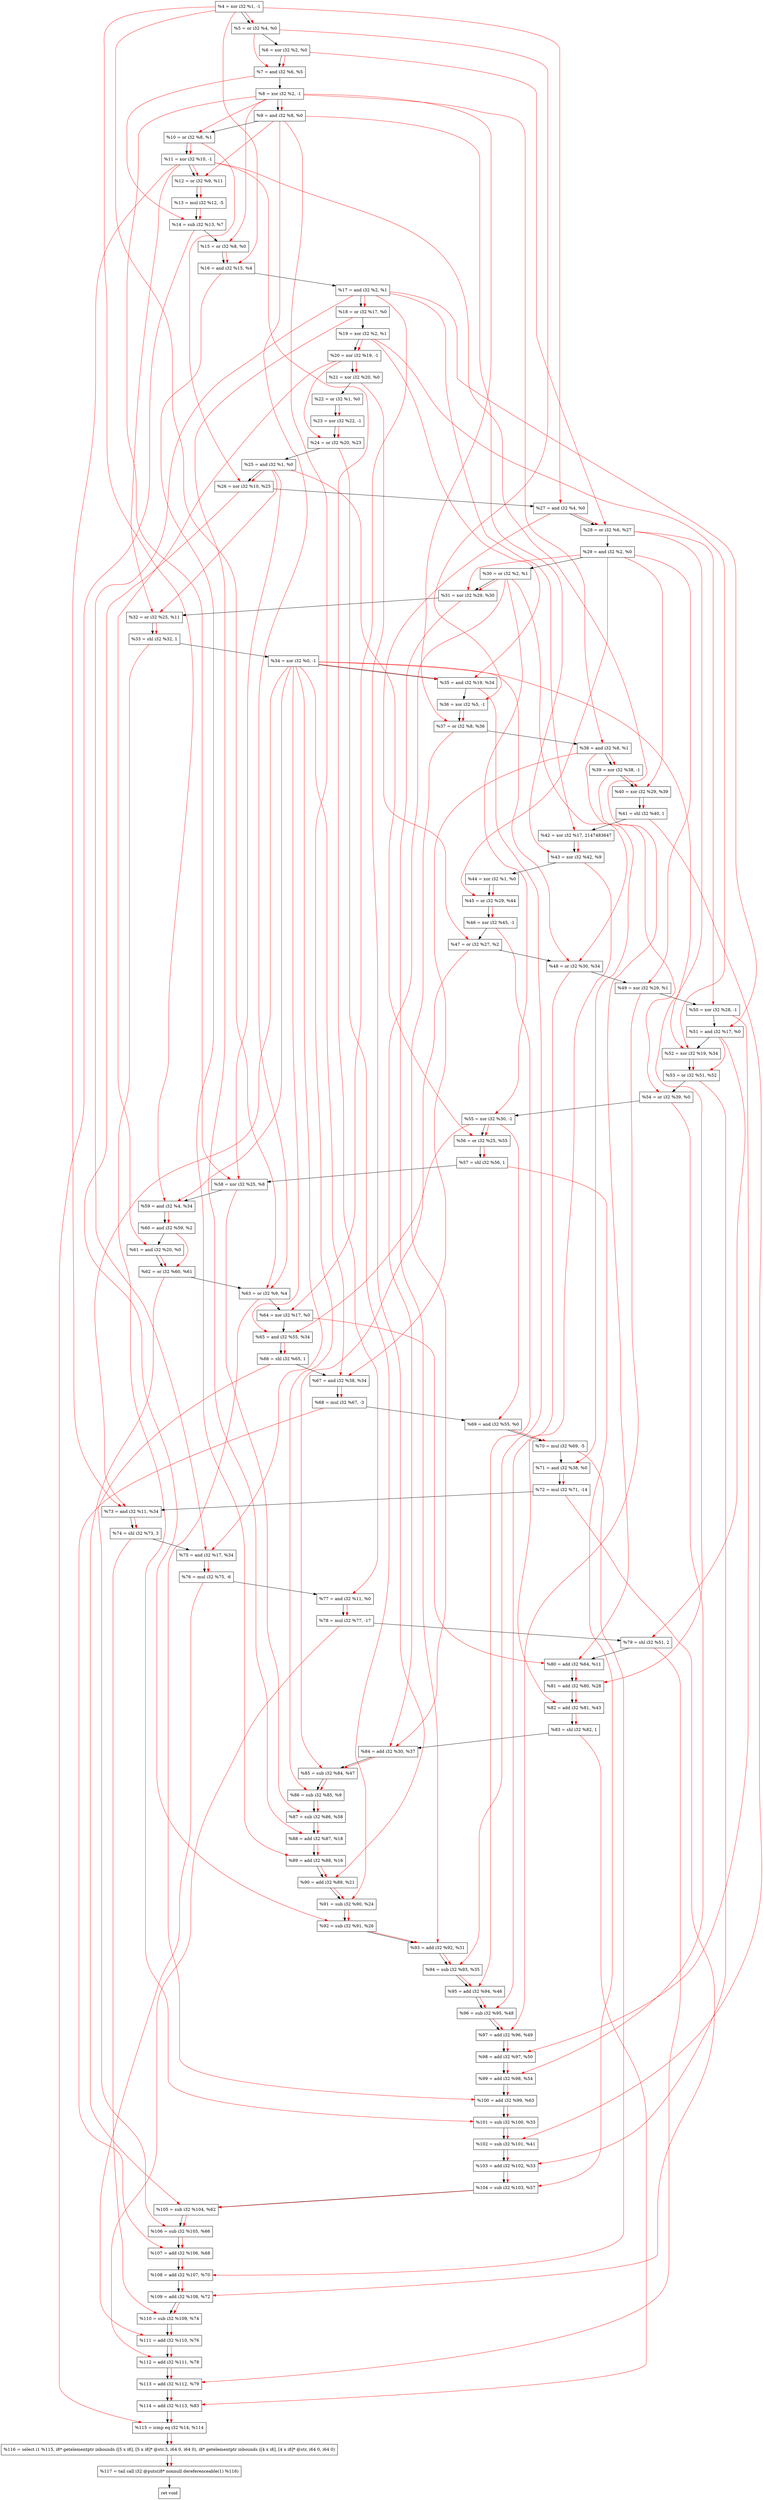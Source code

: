 digraph "DFG for'crackme' function" {
	Node0x1e2d240[shape=record, label="  %4 = xor i32 %1, -1"];
	Node0x1e2d300[shape=record, label="  %5 = or i32 %4, %0"];
	Node0x1e2d370[shape=record, label="  %6 = xor i32 %2, %0"];
	Node0x1e2d3e0[shape=record, label="  %7 = and i32 %6, %5"];
	Node0x1e2d450[shape=record, label="  %8 = xor i32 %2, -1"];
	Node0x1e2d4c0[shape=record, label="  %9 = and i32 %8, %0"];
	Node0x1e2d530[shape=record, label="  %10 = or i32 %8, %1"];
	Node0x1e2d5a0[shape=record, label="  %11 = xor i32 %10, -1"];
	Node0x1e2d610[shape=record, label="  %12 = or i32 %9, %11"];
	Node0x1e2d680[shape=record, label="  %13 = mul i32 %12, -5"];
	Node0x1e2d6f0[shape=record, label="  %14 = sub i32 %13, %7"];
	Node0x1e2d760[shape=record, label="  %15 = or i32 %8, %0"];
	Node0x1e2d7d0[shape=record, label="  %16 = and i32 %15, %4"];
	Node0x1e2d840[shape=record, label="  %17 = and i32 %2, %1"];
	Node0x1e2d8b0[shape=record, label="  %18 = or i32 %17, %0"];
	Node0x1e2d920[shape=record, label="  %19 = xor i32 %2, %1"];
	Node0x1e2d990[shape=record, label="  %20 = xor i32 %19, -1"];
	Node0x1e2da00[shape=record, label="  %21 = xor i32 %20, %0"];
	Node0x1e2da70[shape=record, label="  %22 = or i32 %1, %0"];
	Node0x1e2dae0[shape=record, label="  %23 = xor i32 %22, -1"];
	Node0x1e2db50[shape=record, label="  %24 = or i32 %20, %23"];
	Node0x1e2dbc0[shape=record, label="  %25 = and i32 %1, %0"];
	Node0x1e2dc30[shape=record, label="  %26 = xor i32 %10, %25"];
	Node0x1e2dca0[shape=record, label="  %27 = and i32 %4, %0"];
	Node0x1e2dd10[shape=record, label="  %28 = or i32 %6, %27"];
	Node0x1e2dd80[shape=record, label="  %29 = and i32 %2, %0"];
	Node0x1e2ddf0[shape=record, label="  %30 = or i32 %2, %1"];
	Node0x1e2de60[shape=record, label="  %31 = xor i32 %29, %30"];
	Node0x1e2ded0[shape=record, label="  %32 = or i32 %25, %11"];
	Node0x1e2e180[shape=record, label="  %33 = shl i32 %32, 1"];
	Node0x1e2e1f0[shape=record, label="  %34 = xor i32 %0, -1"];
	Node0x1e2e260[shape=record, label="  %35 = and i32 %19, %34"];
	Node0x1e2e2d0[shape=record, label="  %36 = xor i32 %5, -1"];
	Node0x1e2e340[shape=record, label="  %37 = or i32 %8, %36"];
	Node0x1e2e3b0[shape=record, label="  %38 = and i32 %8, %1"];
	Node0x1e2e420[shape=record, label="  %39 = xor i32 %38, -1"];
	Node0x1e2e490[shape=record, label="  %40 = xor i32 %29, %39"];
	Node0x1e2e500[shape=record, label="  %41 = shl i32 %40, 1"];
	Node0x1e2e5a0[shape=record, label="  %42 = xor i32 %17, 2147483647"];
	Node0x1e2e610[shape=record, label="  %43 = xor i32 %42, %9"];
	Node0x1e2e680[shape=record, label="  %44 = xor i32 %1, %0"];
	Node0x1e2e6f0[shape=record, label="  %45 = or i32 %29, %44"];
	Node0x1e2e760[shape=record, label="  %46 = xor i32 %45, -1"];
	Node0x1e2e7d0[shape=record, label="  %47 = or i32 %27, %2"];
	Node0x1e2e840[shape=record, label="  %48 = or i32 %30, %34"];
	Node0x1e2e8b0[shape=record, label="  %49 = xor i32 %29, %1"];
	Node0x1e2e920[shape=record, label="  %50 = xor i32 %28, -1"];
	Node0x1e2e990[shape=record, label="  %51 = and i32 %17, %0"];
	Node0x1e2ea00[shape=record, label="  %52 = xor i32 %19, %34"];
	Node0x1e2ea70[shape=record, label="  %53 = or i32 %51, %52"];
	Node0x1e2eae0[shape=record, label="  %54 = or i32 %39, %0"];
	Node0x1e2eb50[shape=record, label="  %55 = xor i32 %30, -1"];
	Node0x1e2ebc0[shape=record, label="  %56 = or i32 %25, %55"];
	Node0x1e2ec30[shape=record, label="  %57 = shl i32 %56, 1"];
	Node0x1e2eca0[shape=record, label="  %58 = xor i32 %25, %8"];
	Node0x1e2ed10[shape=record, label="  %59 = and i32 %4, %34"];
	Node0x1e2ed80[shape=record, label="  %60 = and i32 %59, %2"];
	Node0x1e2edf0[shape=record, label="  %61 = and i32 %20, %0"];
	Node0x1e2ee60[shape=record, label="  %62 = or i32 %60, %61"];
	Node0x1e2eed0[shape=record, label="  %63 = or i32 %9, %4"];
	Node0x1e2ef40[shape=record, label="  %64 = xor i32 %17, %0"];
	Node0x1e2f3c0[shape=record, label="  %65 = and i32 %55, %34"];
	Node0x1e2f430[shape=record, label="  %66 = shl i32 %65, 1"];
	Node0x1e2f4a0[shape=record, label="  %67 = and i32 %38, %34"];
	Node0x1e2f540[shape=record, label="  %68 = mul i32 %67, -3"];
	Node0x1e2f5b0[shape=record, label="  %69 = and i32 %55, %0"];
	Node0x1e2f620[shape=record, label="  %70 = mul i32 %69, -5"];
	Node0x1e2f690[shape=record, label="  %71 = and i32 %38, %0"];
	Node0x1e2f730[shape=record, label="  %72 = mul i32 %71, -14"];
	Node0x1e2f7a0[shape=record, label="  %73 = and i32 %11, %34"];
	Node0x1e2f840[shape=record, label="  %74 = shl i32 %73, 3"];
	Node0x1e2f8b0[shape=record, label="  %75 = and i32 %17, %34"];
	Node0x1e2f950[shape=record, label="  %76 = mul i32 %75, -6"];
	Node0x1e2f9c0[shape=record, label="  %77 = and i32 %11, %0"];
	Node0x1e2fa60[shape=record, label="  %78 = mul i32 %77, -17"];
	Node0x1e2fb00[shape=record, label="  %79 = shl i32 %51, 2"];
	Node0x1e2fb70[shape=record, label="  %80 = add i32 %64, %11"];
	Node0x1e2fbe0[shape=record, label="  %81 = add i32 %80, %28"];
	Node0x1e2fc50[shape=record, label="  %82 = add i32 %81, %43"];
	Node0x1e2fcc0[shape=record, label="  %83 = shl i32 %82, 1"];
	Node0x1e2fd30[shape=record, label="  %84 = add i32 %30, %37"];
	Node0x1e2fda0[shape=record, label="  %85 = sub i32 %84, %47"];
	Node0x1e2fe10[shape=record, label="  %86 = sub i32 %85, %9"];
	Node0x1e2fe80[shape=record, label="  %87 = sub i32 %86, %58"];
	Node0x1e2fef0[shape=record, label="  %88 = add i32 %87, %18"];
	Node0x1e2ff60[shape=record, label="  %89 = add i32 %88, %16"];
	Node0x1e2ffd0[shape=record, label="  %90 = add i32 %89, %21"];
	Node0x1e30040[shape=record, label="  %91 = sub i32 %90, %24"];
	Node0x1e300b0[shape=record, label="  %92 = sub i32 %91, %26"];
	Node0x1e30120[shape=record, label="  %93 = add i32 %92, %31"];
	Node0x1e30190[shape=record, label="  %94 = sub i32 %93, %35"];
	Node0x1e30200[shape=record, label="  %95 = add i32 %94, %46"];
	Node0x1e30270[shape=record, label="  %96 = sub i32 %95, %48"];
	Node0x1e302e0[shape=record, label="  %97 = add i32 %96, %49"];
	Node0x1e30350[shape=record, label="  %98 = add i32 %97, %50"];
	Node0x1e303c0[shape=record, label="  %99 = add i32 %98, %54"];
	Node0x1e30430[shape=record, label="  %100 = add i32 %99, %63"];
	Node0x1e304a0[shape=record, label="  %101 = sub i32 %100, %33"];
	Node0x1e30510[shape=record, label="  %102 = sub i32 %101, %41"];
	Node0x1e30580[shape=record, label="  %103 = add i32 %102, %53"];
	Node0x1e305f0[shape=record, label="  %104 = sub i32 %103, %57"];
	Node0x1e30660[shape=record, label="  %105 = sub i32 %104, %62"];
	Node0x1e306d0[shape=record, label="  %106 = sub i32 %105, %66"];
	Node0x1e30740[shape=record, label="  %107 = add i32 %106, %68"];
	Node0x1e307b0[shape=record, label="  %108 = add i32 %107, %70"];
	Node0x1e30820[shape=record, label="  %109 = add i32 %108, %72"];
	Node0x1e30890[shape=record, label="  %110 = sub i32 %109, %74"];
	Node0x1e30900[shape=record, label="  %111 = add i32 %110, %76"];
	Node0x1e30970[shape=record, label="  %112 = add i32 %111, %78"];
	Node0x1e309e0[shape=record, label="  %113 = add i32 %112, %79"];
	Node0x1e30a50[shape=record, label="  %114 = add i32 %113, %83"];
	Node0x1e30ac0[shape=record, label="  %115 = icmp eq i32 %14, %114"];
	Node0x1dcd268[shape=record, label="  %116 = select i1 %115, i8* getelementptr inbounds ([5 x i8], [5 x i8]* @str.3, i64 0, i64 0), i8* getelementptr inbounds ([4 x i8], [4 x i8]* @str, i64 0, i64 0)"];
	Node0x1e30d50[shape=record, label="  %117 = tail call i32 @puts(i8* nonnull dereferenceable(1) %116)"];
	Node0x1e30da0[shape=record, label="  ret void"];
	Node0x1e2d240 -> Node0x1e2d300;
	Node0x1e2d300 -> Node0x1e2d370;
	Node0x1e2d370 -> Node0x1e2d3e0;
	Node0x1e2d3e0 -> Node0x1e2d450;
	Node0x1e2d450 -> Node0x1e2d4c0;
	Node0x1e2d4c0 -> Node0x1e2d530;
	Node0x1e2d530 -> Node0x1e2d5a0;
	Node0x1e2d5a0 -> Node0x1e2d610;
	Node0x1e2d610 -> Node0x1e2d680;
	Node0x1e2d680 -> Node0x1e2d6f0;
	Node0x1e2d6f0 -> Node0x1e2d760;
	Node0x1e2d760 -> Node0x1e2d7d0;
	Node0x1e2d7d0 -> Node0x1e2d840;
	Node0x1e2d840 -> Node0x1e2d8b0;
	Node0x1e2d8b0 -> Node0x1e2d920;
	Node0x1e2d920 -> Node0x1e2d990;
	Node0x1e2d990 -> Node0x1e2da00;
	Node0x1e2da00 -> Node0x1e2da70;
	Node0x1e2da70 -> Node0x1e2dae0;
	Node0x1e2dae0 -> Node0x1e2db50;
	Node0x1e2db50 -> Node0x1e2dbc0;
	Node0x1e2dbc0 -> Node0x1e2dc30;
	Node0x1e2dc30 -> Node0x1e2dca0;
	Node0x1e2dca0 -> Node0x1e2dd10;
	Node0x1e2dd10 -> Node0x1e2dd80;
	Node0x1e2dd80 -> Node0x1e2ddf0;
	Node0x1e2ddf0 -> Node0x1e2de60;
	Node0x1e2de60 -> Node0x1e2ded0;
	Node0x1e2ded0 -> Node0x1e2e180;
	Node0x1e2e180 -> Node0x1e2e1f0;
	Node0x1e2e1f0 -> Node0x1e2e260;
	Node0x1e2e260 -> Node0x1e2e2d0;
	Node0x1e2e2d0 -> Node0x1e2e340;
	Node0x1e2e340 -> Node0x1e2e3b0;
	Node0x1e2e3b0 -> Node0x1e2e420;
	Node0x1e2e420 -> Node0x1e2e490;
	Node0x1e2e490 -> Node0x1e2e500;
	Node0x1e2e500 -> Node0x1e2e5a0;
	Node0x1e2e5a0 -> Node0x1e2e610;
	Node0x1e2e610 -> Node0x1e2e680;
	Node0x1e2e680 -> Node0x1e2e6f0;
	Node0x1e2e6f0 -> Node0x1e2e760;
	Node0x1e2e760 -> Node0x1e2e7d0;
	Node0x1e2e7d0 -> Node0x1e2e840;
	Node0x1e2e840 -> Node0x1e2e8b0;
	Node0x1e2e8b0 -> Node0x1e2e920;
	Node0x1e2e920 -> Node0x1e2e990;
	Node0x1e2e990 -> Node0x1e2ea00;
	Node0x1e2ea00 -> Node0x1e2ea70;
	Node0x1e2ea70 -> Node0x1e2eae0;
	Node0x1e2eae0 -> Node0x1e2eb50;
	Node0x1e2eb50 -> Node0x1e2ebc0;
	Node0x1e2ebc0 -> Node0x1e2ec30;
	Node0x1e2ec30 -> Node0x1e2eca0;
	Node0x1e2eca0 -> Node0x1e2ed10;
	Node0x1e2ed10 -> Node0x1e2ed80;
	Node0x1e2ed80 -> Node0x1e2edf0;
	Node0x1e2edf0 -> Node0x1e2ee60;
	Node0x1e2ee60 -> Node0x1e2eed0;
	Node0x1e2eed0 -> Node0x1e2ef40;
	Node0x1e2ef40 -> Node0x1e2f3c0;
	Node0x1e2f3c0 -> Node0x1e2f430;
	Node0x1e2f430 -> Node0x1e2f4a0;
	Node0x1e2f4a0 -> Node0x1e2f540;
	Node0x1e2f540 -> Node0x1e2f5b0;
	Node0x1e2f5b0 -> Node0x1e2f620;
	Node0x1e2f620 -> Node0x1e2f690;
	Node0x1e2f690 -> Node0x1e2f730;
	Node0x1e2f730 -> Node0x1e2f7a0;
	Node0x1e2f7a0 -> Node0x1e2f840;
	Node0x1e2f840 -> Node0x1e2f8b0;
	Node0x1e2f8b0 -> Node0x1e2f950;
	Node0x1e2f950 -> Node0x1e2f9c0;
	Node0x1e2f9c0 -> Node0x1e2fa60;
	Node0x1e2fa60 -> Node0x1e2fb00;
	Node0x1e2fb00 -> Node0x1e2fb70;
	Node0x1e2fb70 -> Node0x1e2fbe0;
	Node0x1e2fbe0 -> Node0x1e2fc50;
	Node0x1e2fc50 -> Node0x1e2fcc0;
	Node0x1e2fcc0 -> Node0x1e2fd30;
	Node0x1e2fd30 -> Node0x1e2fda0;
	Node0x1e2fda0 -> Node0x1e2fe10;
	Node0x1e2fe10 -> Node0x1e2fe80;
	Node0x1e2fe80 -> Node0x1e2fef0;
	Node0x1e2fef0 -> Node0x1e2ff60;
	Node0x1e2ff60 -> Node0x1e2ffd0;
	Node0x1e2ffd0 -> Node0x1e30040;
	Node0x1e30040 -> Node0x1e300b0;
	Node0x1e300b0 -> Node0x1e30120;
	Node0x1e30120 -> Node0x1e30190;
	Node0x1e30190 -> Node0x1e30200;
	Node0x1e30200 -> Node0x1e30270;
	Node0x1e30270 -> Node0x1e302e0;
	Node0x1e302e0 -> Node0x1e30350;
	Node0x1e30350 -> Node0x1e303c0;
	Node0x1e303c0 -> Node0x1e30430;
	Node0x1e30430 -> Node0x1e304a0;
	Node0x1e304a0 -> Node0x1e30510;
	Node0x1e30510 -> Node0x1e30580;
	Node0x1e30580 -> Node0x1e305f0;
	Node0x1e305f0 -> Node0x1e30660;
	Node0x1e30660 -> Node0x1e306d0;
	Node0x1e306d0 -> Node0x1e30740;
	Node0x1e30740 -> Node0x1e307b0;
	Node0x1e307b0 -> Node0x1e30820;
	Node0x1e30820 -> Node0x1e30890;
	Node0x1e30890 -> Node0x1e30900;
	Node0x1e30900 -> Node0x1e30970;
	Node0x1e30970 -> Node0x1e309e0;
	Node0x1e309e0 -> Node0x1e30a50;
	Node0x1e30a50 -> Node0x1e30ac0;
	Node0x1e30ac0 -> Node0x1dcd268;
	Node0x1dcd268 -> Node0x1e30d50;
	Node0x1e30d50 -> Node0x1e30da0;
edge [color=red]
	Node0x1e2d240 -> Node0x1e2d300;
	Node0x1e2d370 -> Node0x1e2d3e0;
	Node0x1e2d300 -> Node0x1e2d3e0;
	Node0x1e2d450 -> Node0x1e2d4c0;
	Node0x1e2d450 -> Node0x1e2d530;
	Node0x1e2d530 -> Node0x1e2d5a0;
	Node0x1e2d4c0 -> Node0x1e2d610;
	Node0x1e2d5a0 -> Node0x1e2d610;
	Node0x1e2d610 -> Node0x1e2d680;
	Node0x1e2d680 -> Node0x1e2d6f0;
	Node0x1e2d3e0 -> Node0x1e2d6f0;
	Node0x1e2d450 -> Node0x1e2d760;
	Node0x1e2d760 -> Node0x1e2d7d0;
	Node0x1e2d240 -> Node0x1e2d7d0;
	Node0x1e2d840 -> Node0x1e2d8b0;
	Node0x1e2d920 -> Node0x1e2d990;
	Node0x1e2d990 -> Node0x1e2da00;
	Node0x1e2da70 -> Node0x1e2dae0;
	Node0x1e2d990 -> Node0x1e2db50;
	Node0x1e2dae0 -> Node0x1e2db50;
	Node0x1e2d530 -> Node0x1e2dc30;
	Node0x1e2dbc0 -> Node0x1e2dc30;
	Node0x1e2d240 -> Node0x1e2dca0;
	Node0x1e2d370 -> Node0x1e2dd10;
	Node0x1e2dca0 -> Node0x1e2dd10;
	Node0x1e2dd80 -> Node0x1e2de60;
	Node0x1e2ddf0 -> Node0x1e2de60;
	Node0x1e2dbc0 -> Node0x1e2ded0;
	Node0x1e2d5a0 -> Node0x1e2ded0;
	Node0x1e2ded0 -> Node0x1e2e180;
	Node0x1e2d920 -> Node0x1e2e260;
	Node0x1e2e1f0 -> Node0x1e2e260;
	Node0x1e2d300 -> Node0x1e2e2d0;
	Node0x1e2d450 -> Node0x1e2e340;
	Node0x1e2e2d0 -> Node0x1e2e340;
	Node0x1e2d450 -> Node0x1e2e3b0;
	Node0x1e2e3b0 -> Node0x1e2e420;
	Node0x1e2dd80 -> Node0x1e2e490;
	Node0x1e2e420 -> Node0x1e2e490;
	Node0x1e2e490 -> Node0x1e2e500;
	Node0x1e2d840 -> Node0x1e2e5a0;
	Node0x1e2e5a0 -> Node0x1e2e610;
	Node0x1e2d4c0 -> Node0x1e2e610;
	Node0x1e2dd80 -> Node0x1e2e6f0;
	Node0x1e2e680 -> Node0x1e2e6f0;
	Node0x1e2e6f0 -> Node0x1e2e760;
	Node0x1e2dca0 -> Node0x1e2e7d0;
	Node0x1e2ddf0 -> Node0x1e2e840;
	Node0x1e2e1f0 -> Node0x1e2e840;
	Node0x1e2dd80 -> Node0x1e2e8b0;
	Node0x1e2dd10 -> Node0x1e2e920;
	Node0x1e2d840 -> Node0x1e2e990;
	Node0x1e2d920 -> Node0x1e2ea00;
	Node0x1e2e1f0 -> Node0x1e2ea00;
	Node0x1e2e990 -> Node0x1e2ea70;
	Node0x1e2ea00 -> Node0x1e2ea70;
	Node0x1e2e420 -> Node0x1e2eae0;
	Node0x1e2ddf0 -> Node0x1e2eb50;
	Node0x1e2dbc0 -> Node0x1e2ebc0;
	Node0x1e2eb50 -> Node0x1e2ebc0;
	Node0x1e2ebc0 -> Node0x1e2ec30;
	Node0x1e2dbc0 -> Node0x1e2eca0;
	Node0x1e2d450 -> Node0x1e2eca0;
	Node0x1e2d240 -> Node0x1e2ed10;
	Node0x1e2e1f0 -> Node0x1e2ed10;
	Node0x1e2ed10 -> Node0x1e2ed80;
	Node0x1e2d990 -> Node0x1e2edf0;
	Node0x1e2ed80 -> Node0x1e2ee60;
	Node0x1e2edf0 -> Node0x1e2ee60;
	Node0x1e2d4c0 -> Node0x1e2eed0;
	Node0x1e2d240 -> Node0x1e2eed0;
	Node0x1e2d840 -> Node0x1e2ef40;
	Node0x1e2eb50 -> Node0x1e2f3c0;
	Node0x1e2e1f0 -> Node0x1e2f3c0;
	Node0x1e2f3c0 -> Node0x1e2f430;
	Node0x1e2e3b0 -> Node0x1e2f4a0;
	Node0x1e2e1f0 -> Node0x1e2f4a0;
	Node0x1e2f4a0 -> Node0x1e2f540;
	Node0x1e2eb50 -> Node0x1e2f5b0;
	Node0x1e2f5b0 -> Node0x1e2f620;
	Node0x1e2e3b0 -> Node0x1e2f690;
	Node0x1e2f690 -> Node0x1e2f730;
	Node0x1e2d5a0 -> Node0x1e2f7a0;
	Node0x1e2e1f0 -> Node0x1e2f7a0;
	Node0x1e2f7a0 -> Node0x1e2f840;
	Node0x1e2d840 -> Node0x1e2f8b0;
	Node0x1e2e1f0 -> Node0x1e2f8b0;
	Node0x1e2f8b0 -> Node0x1e2f950;
	Node0x1e2d5a0 -> Node0x1e2f9c0;
	Node0x1e2f9c0 -> Node0x1e2fa60;
	Node0x1e2e990 -> Node0x1e2fb00;
	Node0x1e2ef40 -> Node0x1e2fb70;
	Node0x1e2d5a0 -> Node0x1e2fb70;
	Node0x1e2fb70 -> Node0x1e2fbe0;
	Node0x1e2dd10 -> Node0x1e2fbe0;
	Node0x1e2fbe0 -> Node0x1e2fc50;
	Node0x1e2e610 -> Node0x1e2fc50;
	Node0x1e2fc50 -> Node0x1e2fcc0;
	Node0x1e2ddf0 -> Node0x1e2fd30;
	Node0x1e2e340 -> Node0x1e2fd30;
	Node0x1e2fd30 -> Node0x1e2fda0;
	Node0x1e2e7d0 -> Node0x1e2fda0;
	Node0x1e2fda0 -> Node0x1e2fe10;
	Node0x1e2d4c0 -> Node0x1e2fe10;
	Node0x1e2fe10 -> Node0x1e2fe80;
	Node0x1e2eca0 -> Node0x1e2fe80;
	Node0x1e2fe80 -> Node0x1e2fef0;
	Node0x1e2d8b0 -> Node0x1e2fef0;
	Node0x1e2fef0 -> Node0x1e2ff60;
	Node0x1e2d7d0 -> Node0x1e2ff60;
	Node0x1e2ff60 -> Node0x1e2ffd0;
	Node0x1e2da00 -> Node0x1e2ffd0;
	Node0x1e2ffd0 -> Node0x1e30040;
	Node0x1e2db50 -> Node0x1e30040;
	Node0x1e30040 -> Node0x1e300b0;
	Node0x1e2dc30 -> Node0x1e300b0;
	Node0x1e300b0 -> Node0x1e30120;
	Node0x1e2de60 -> Node0x1e30120;
	Node0x1e30120 -> Node0x1e30190;
	Node0x1e2e260 -> Node0x1e30190;
	Node0x1e30190 -> Node0x1e30200;
	Node0x1e2e760 -> Node0x1e30200;
	Node0x1e30200 -> Node0x1e30270;
	Node0x1e2e840 -> Node0x1e30270;
	Node0x1e30270 -> Node0x1e302e0;
	Node0x1e2e8b0 -> Node0x1e302e0;
	Node0x1e302e0 -> Node0x1e30350;
	Node0x1e2e920 -> Node0x1e30350;
	Node0x1e30350 -> Node0x1e303c0;
	Node0x1e2eae0 -> Node0x1e303c0;
	Node0x1e303c0 -> Node0x1e30430;
	Node0x1e2eed0 -> Node0x1e30430;
	Node0x1e30430 -> Node0x1e304a0;
	Node0x1e2e180 -> Node0x1e304a0;
	Node0x1e304a0 -> Node0x1e30510;
	Node0x1e2e500 -> Node0x1e30510;
	Node0x1e30510 -> Node0x1e30580;
	Node0x1e2ea70 -> Node0x1e30580;
	Node0x1e30580 -> Node0x1e305f0;
	Node0x1e2ec30 -> Node0x1e305f0;
	Node0x1e305f0 -> Node0x1e30660;
	Node0x1e2ee60 -> Node0x1e30660;
	Node0x1e30660 -> Node0x1e306d0;
	Node0x1e2f430 -> Node0x1e306d0;
	Node0x1e306d0 -> Node0x1e30740;
	Node0x1e2f540 -> Node0x1e30740;
	Node0x1e30740 -> Node0x1e307b0;
	Node0x1e2f620 -> Node0x1e307b0;
	Node0x1e307b0 -> Node0x1e30820;
	Node0x1e2f730 -> Node0x1e30820;
	Node0x1e30820 -> Node0x1e30890;
	Node0x1e2f840 -> Node0x1e30890;
	Node0x1e30890 -> Node0x1e30900;
	Node0x1e2f950 -> Node0x1e30900;
	Node0x1e30900 -> Node0x1e30970;
	Node0x1e2fa60 -> Node0x1e30970;
	Node0x1e30970 -> Node0x1e309e0;
	Node0x1e2fb00 -> Node0x1e309e0;
	Node0x1e309e0 -> Node0x1e30a50;
	Node0x1e2fcc0 -> Node0x1e30a50;
	Node0x1e2d6f0 -> Node0x1e30ac0;
	Node0x1e30a50 -> Node0x1e30ac0;
	Node0x1e30ac0 -> Node0x1dcd268;
	Node0x1dcd268 -> Node0x1e30d50;
}
